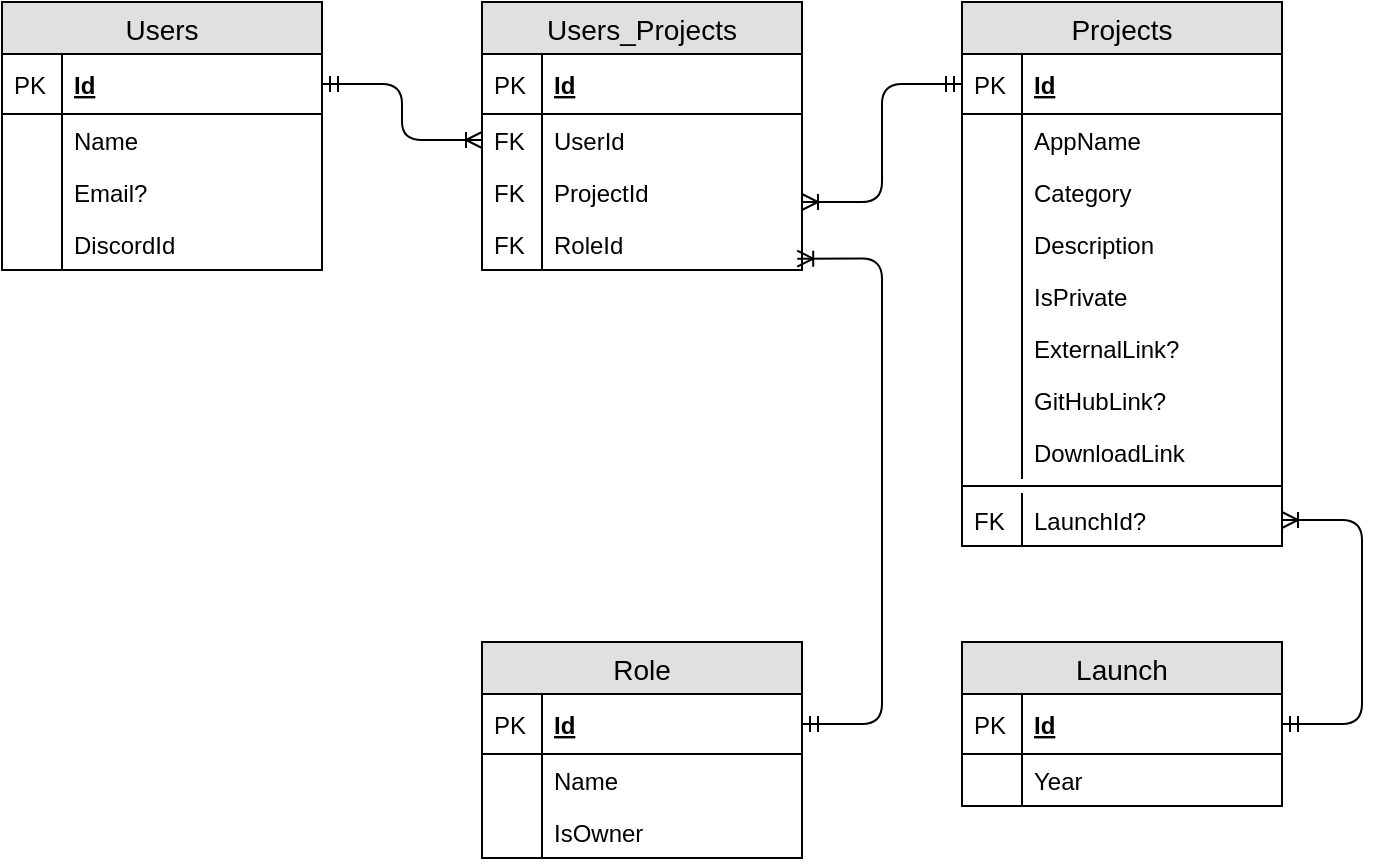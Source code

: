 <mxfile version="11.3.0" type="device" pages="1"><diagram id="S75L87sROgywsJWuXNRx" name="Page-1"><mxGraphModel dx="768" dy="458" grid="1" gridSize="10" guides="1" tooltips="1" connect="1" arrows="1" fold="1" page="1" pageScale="1" pageWidth="850" pageHeight="1100" math="0" shadow="0"><root><mxCell id="0"/><mxCell id="1" parent="0"/><mxCell id="MVd8Eb10jxke9GbKIOrX-11" value="Users_Projects" style="swimlane;fontStyle=0;childLayout=stackLayout;horizontal=1;startSize=26;fillColor=#e0e0e0;horizontalStack=0;resizeParent=1;resizeParentMax=0;resizeLast=0;collapsible=1;marginBottom=0;swimlaneFillColor=#ffffff;align=center;fontSize=14;" parent="1" vertex="1"><mxGeometry x="280" y="40" width="160" height="134" as="geometry"/></mxCell><mxCell id="MVd8Eb10jxke9GbKIOrX-12" value="Id" style="shape=partialRectangle;top=0;left=0;right=0;bottom=1;align=left;verticalAlign=middle;fillColor=none;spacingLeft=34;spacingRight=4;overflow=hidden;rotatable=0;points=[[0,0.5],[1,0.5]];portConstraint=eastwest;dropTarget=0;fontStyle=5;fontSize=12;" parent="MVd8Eb10jxke9GbKIOrX-11" vertex="1"><mxGeometry y="26" width="160" height="30" as="geometry"/></mxCell><mxCell id="MVd8Eb10jxke9GbKIOrX-13" value="PK" style="shape=partialRectangle;top=0;left=0;bottom=0;fillColor=none;align=left;verticalAlign=middle;spacingLeft=4;spacingRight=4;overflow=hidden;rotatable=0;points=[];portConstraint=eastwest;part=1;fontSize=12;" parent="MVd8Eb10jxke9GbKIOrX-12" vertex="1" connectable="0"><mxGeometry width="30" height="30" as="geometry"/></mxCell><mxCell id="MVd8Eb10jxke9GbKIOrX-34" value="UserId" style="shape=partialRectangle;top=0;left=0;right=0;bottom=0;align=left;verticalAlign=top;fillColor=none;spacingLeft=34;spacingRight=4;overflow=hidden;rotatable=0;points=[[0,0.5],[1,0.5]];portConstraint=eastwest;dropTarget=0;fontSize=12;" parent="MVd8Eb10jxke9GbKIOrX-11" vertex="1"><mxGeometry y="56" width="160" height="26" as="geometry"/></mxCell><mxCell id="MVd8Eb10jxke9GbKIOrX-35" value="FK" style="shape=partialRectangle;top=0;left=0;bottom=0;fillColor=none;align=left;verticalAlign=top;spacingLeft=4;spacingRight=4;overflow=hidden;rotatable=0;points=[];portConstraint=eastwest;part=1;fontSize=12;" parent="MVd8Eb10jxke9GbKIOrX-34" vertex="1" connectable="0"><mxGeometry width="30" height="26" as="geometry"/></mxCell><mxCell id="WhRru6tkgbsMi-d63NNT-16" value="ProjectId" style="shape=partialRectangle;top=0;left=0;right=0;bottom=0;align=left;verticalAlign=top;fillColor=none;spacingLeft=34;spacingRight=4;overflow=hidden;rotatable=0;points=[[0,0.5],[1,0.5]];portConstraint=eastwest;dropTarget=0;fontSize=12;" parent="MVd8Eb10jxke9GbKIOrX-11" vertex="1"><mxGeometry y="82" width="160" height="26" as="geometry"/></mxCell><mxCell id="WhRru6tkgbsMi-d63NNT-17" value="FK" style="shape=partialRectangle;top=0;left=0;bottom=0;fillColor=none;align=left;verticalAlign=top;spacingLeft=4;spacingRight=4;overflow=hidden;rotatable=0;points=[];portConstraint=eastwest;part=1;fontSize=12;" parent="WhRru6tkgbsMi-d63NNT-16" vertex="1" connectable="0"><mxGeometry width="30" height="26" as="geometry"/></mxCell><mxCell id="MVd8Eb10jxke9GbKIOrX-22" value="RoleId" style="shape=partialRectangle;top=0;left=0;right=0;bottom=0;align=left;verticalAlign=top;fillColor=none;spacingLeft=34;spacingRight=4;overflow=hidden;rotatable=0;points=[[0,0.5],[1,0.5]];portConstraint=eastwest;dropTarget=0;fontSize=12;" parent="MVd8Eb10jxke9GbKIOrX-11" vertex="1"><mxGeometry y="108" width="160" height="26" as="geometry"/></mxCell><mxCell id="MVd8Eb10jxke9GbKIOrX-23" value="FK" style="shape=partialRectangle;top=0;left=0;bottom=0;fillColor=none;align=left;verticalAlign=top;spacingLeft=4;spacingRight=4;overflow=hidden;rotatable=0;points=[];portConstraint=eastwest;part=1;fontSize=12;" parent="MVd8Eb10jxke9GbKIOrX-22" vertex="1" connectable="0"><mxGeometry width="30" height="26" as="geometry"/></mxCell><mxCell id="MVd8Eb10jxke9GbKIOrX-25" value="Users" style="swimlane;fontStyle=0;childLayout=stackLayout;horizontal=1;startSize=26;fillColor=#e0e0e0;horizontalStack=0;resizeParent=1;resizeParentMax=0;resizeLast=0;collapsible=1;marginBottom=0;swimlaneFillColor=#ffffff;align=center;fontSize=14;" parent="1" vertex="1"><mxGeometry x="40" y="40" width="160" height="134" as="geometry"/></mxCell><mxCell id="MVd8Eb10jxke9GbKIOrX-26" value="Id" style="shape=partialRectangle;top=0;left=0;right=0;bottom=1;align=left;verticalAlign=middle;fillColor=none;spacingLeft=34;spacingRight=4;overflow=hidden;rotatable=0;points=[[0,0.5],[1,0.5]];portConstraint=eastwest;dropTarget=0;fontStyle=5;fontSize=12;" parent="MVd8Eb10jxke9GbKIOrX-25" vertex="1"><mxGeometry y="26" width="160" height="30" as="geometry"/></mxCell><mxCell id="MVd8Eb10jxke9GbKIOrX-27" value="PK" style="shape=partialRectangle;top=0;left=0;bottom=0;fillColor=none;align=left;verticalAlign=middle;spacingLeft=4;spacingRight=4;overflow=hidden;rotatable=0;points=[];portConstraint=eastwest;part=1;fontSize=12;" parent="MVd8Eb10jxke9GbKIOrX-26" vertex="1" connectable="0"><mxGeometry width="30" height="30" as="geometry"/></mxCell><mxCell id="MVd8Eb10jxke9GbKIOrX-28" value="Name" style="shape=partialRectangle;top=0;left=0;right=0;bottom=0;align=left;verticalAlign=top;fillColor=none;spacingLeft=34;spacingRight=4;overflow=hidden;rotatable=0;points=[[0,0.5],[1,0.5]];portConstraint=eastwest;dropTarget=0;fontSize=12;" parent="MVd8Eb10jxke9GbKIOrX-25" vertex="1"><mxGeometry y="56" width="160" height="26" as="geometry"/></mxCell><mxCell id="MVd8Eb10jxke9GbKIOrX-29" value="" style="shape=partialRectangle;top=0;left=0;bottom=0;fillColor=none;align=left;verticalAlign=top;spacingLeft=4;spacingRight=4;overflow=hidden;rotatable=0;points=[];portConstraint=eastwest;part=1;fontSize=12;" parent="MVd8Eb10jxke9GbKIOrX-28" vertex="1" connectable="0"><mxGeometry width="30" height="26" as="geometry"/></mxCell><mxCell id="MVd8Eb10jxke9GbKIOrX-65" value="Email?" style="shape=partialRectangle;top=0;left=0;right=0;bottom=0;align=left;verticalAlign=top;fillColor=none;spacingLeft=34;spacingRight=4;overflow=hidden;rotatable=0;points=[[0,0.5],[1,0.5]];portConstraint=eastwest;dropTarget=0;fontSize=12;" parent="MVd8Eb10jxke9GbKIOrX-25" vertex="1"><mxGeometry y="82" width="160" height="26" as="geometry"/></mxCell><mxCell id="MVd8Eb10jxke9GbKIOrX-66" value="" style="shape=partialRectangle;top=0;left=0;bottom=0;fillColor=none;align=left;verticalAlign=top;spacingLeft=4;spacingRight=4;overflow=hidden;rotatable=0;points=[];portConstraint=eastwest;part=1;fontSize=12;" parent="MVd8Eb10jxke9GbKIOrX-65" vertex="1" connectable="0"><mxGeometry width="30" height="26" as="geometry"/></mxCell><mxCell id="MVd8Eb10jxke9GbKIOrX-67" value="DiscordId" style="shape=partialRectangle;top=0;left=0;right=0;bottom=0;align=left;verticalAlign=top;fillColor=none;spacingLeft=34;spacingRight=4;overflow=hidden;rotatable=0;points=[[0,0.5],[1,0.5]];portConstraint=eastwest;dropTarget=0;fontSize=12;" parent="MVd8Eb10jxke9GbKIOrX-25" vertex="1"><mxGeometry y="108" width="160" height="26" as="geometry"/></mxCell><mxCell id="MVd8Eb10jxke9GbKIOrX-68" value="" style="shape=partialRectangle;top=0;left=0;bottom=0;fillColor=none;align=left;verticalAlign=top;spacingLeft=4;spacingRight=4;overflow=hidden;rotatable=0;points=[];portConstraint=eastwest;part=1;fontSize=12;" parent="MVd8Eb10jxke9GbKIOrX-67" vertex="1" connectable="0"><mxGeometry width="30" height="26" as="geometry"/></mxCell><mxCell id="MVd8Eb10jxke9GbKIOrX-38" value="Projects" style="swimlane;fontStyle=0;childLayout=stackLayout;horizontal=1;startSize=26;fillColor=#e0e0e0;horizontalStack=0;resizeParent=1;resizeParentMax=0;resizeLast=0;collapsible=1;marginBottom=0;swimlaneFillColor=#ffffff;align=center;fontSize=14;" parent="1" vertex="1"><mxGeometry x="520" y="40" width="160" height="272" as="geometry"/></mxCell><mxCell id="MVd8Eb10jxke9GbKIOrX-39" value="Id" style="shape=partialRectangle;top=0;left=0;right=0;bottom=1;align=left;verticalAlign=middle;fillColor=none;spacingLeft=34;spacingRight=4;overflow=hidden;rotatable=0;points=[[0,0.5],[1,0.5]];portConstraint=eastwest;dropTarget=0;fontStyle=5;fontSize=12;" parent="MVd8Eb10jxke9GbKIOrX-38" vertex="1"><mxGeometry y="26" width="160" height="30" as="geometry"/></mxCell><mxCell id="MVd8Eb10jxke9GbKIOrX-40" value="PK" style="shape=partialRectangle;top=0;left=0;bottom=0;fillColor=none;align=left;verticalAlign=middle;spacingLeft=4;spacingRight=4;overflow=hidden;rotatable=0;points=[];portConstraint=eastwest;part=1;fontSize=12;" parent="MVd8Eb10jxke9GbKIOrX-39" vertex="1" connectable="0"><mxGeometry width="30" height="30" as="geometry"/></mxCell><mxCell id="MVd8Eb10jxke9GbKIOrX-41" value="AppName" style="shape=partialRectangle;top=0;left=0;right=0;bottom=0;align=left;verticalAlign=top;fillColor=none;spacingLeft=34;spacingRight=4;overflow=hidden;rotatable=0;points=[[0,0.5],[1,0.5]];portConstraint=eastwest;dropTarget=0;fontSize=12;" parent="MVd8Eb10jxke9GbKIOrX-38" vertex="1"><mxGeometry y="56" width="160" height="26" as="geometry"/></mxCell><mxCell id="MVd8Eb10jxke9GbKIOrX-42" value="" style="shape=partialRectangle;top=0;left=0;bottom=0;fillColor=none;align=left;verticalAlign=top;spacingLeft=4;spacingRight=4;overflow=hidden;rotatable=0;points=[];portConstraint=eastwest;part=1;fontSize=12;" parent="MVd8Eb10jxke9GbKIOrX-41" vertex="1" connectable="0"><mxGeometry width="30" height="26" as="geometry"/></mxCell><mxCell id="MVd8Eb10jxke9GbKIOrX-69" value="Category" style="shape=partialRectangle;top=0;left=0;right=0;bottom=0;align=left;verticalAlign=top;fillColor=none;spacingLeft=34;spacingRight=4;overflow=hidden;rotatable=0;points=[[0,0.5],[1,0.5]];portConstraint=eastwest;dropTarget=0;fontSize=12;" parent="MVd8Eb10jxke9GbKIOrX-38" vertex="1"><mxGeometry y="82" width="160" height="26" as="geometry"/></mxCell><mxCell id="MVd8Eb10jxke9GbKIOrX-70" value="" style="shape=partialRectangle;top=0;left=0;bottom=0;fillColor=none;align=left;verticalAlign=top;spacingLeft=4;spacingRight=4;overflow=hidden;rotatable=0;points=[];portConstraint=eastwest;part=1;fontSize=12;" parent="MVd8Eb10jxke9GbKIOrX-69" vertex="1" connectable="0"><mxGeometry width="30" height="26" as="geometry"/></mxCell><mxCell id="MVd8Eb10jxke9GbKIOrX-71" value="Description" style="shape=partialRectangle;top=0;left=0;right=0;bottom=0;align=left;verticalAlign=top;fillColor=none;spacingLeft=34;spacingRight=4;overflow=hidden;rotatable=0;points=[[0,0.5],[1,0.5]];portConstraint=eastwest;dropTarget=0;fontSize=12;" parent="MVd8Eb10jxke9GbKIOrX-38" vertex="1"><mxGeometry y="108" width="160" height="26" as="geometry"/></mxCell><mxCell id="MVd8Eb10jxke9GbKIOrX-72" value="" style="shape=partialRectangle;top=0;left=0;bottom=0;fillColor=none;align=left;verticalAlign=top;spacingLeft=4;spacingRight=4;overflow=hidden;rotatable=0;points=[];portConstraint=eastwest;part=1;fontSize=12;" parent="MVd8Eb10jxke9GbKIOrX-71" vertex="1" connectable="0"><mxGeometry width="30" height="26" as="geometry"/></mxCell><mxCell id="MVd8Eb10jxke9GbKIOrX-73" value="IsPrivate" style="shape=partialRectangle;top=0;left=0;right=0;bottom=0;align=left;verticalAlign=top;fillColor=none;spacingLeft=34;spacingRight=4;overflow=hidden;rotatable=0;points=[[0,0.5],[1,0.5]];portConstraint=eastwest;dropTarget=0;fontSize=12;" parent="MVd8Eb10jxke9GbKIOrX-38" vertex="1"><mxGeometry y="134" width="160" height="26" as="geometry"/></mxCell><mxCell id="MVd8Eb10jxke9GbKIOrX-74" value="" style="shape=partialRectangle;top=0;left=0;bottom=0;fillColor=none;align=left;verticalAlign=top;spacingLeft=4;spacingRight=4;overflow=hidden;rotatable=0;points=[];portConstraint=eastwest;part=1;fontSize=12;" parent="MVd8Eb10jxke9GbKIOrX-73" vertex="1" connectable="0"><mxGeometry width="30" height="26" as="geometry"/></mxCell><mxCell id="WhRru6tkgbsMi-d63NNT-3" value="ExternalLink?" style="shape=partialRectangle;top=0;left=0;right=0;bottom=0;align=left;verticalAlign=top;fillColor=none;spacingLeft=34;spacingRight=4;overflow=hidden;rotatable=0;points=[[0,0.5],[1,0.5]];portConstraint=eastwest;dropTarget=0;fontSize=12;" parent="MVd8Eb10jxke9GbKIOrX-38" vertex="1"><mxGeometry y="160" width="160" height="26" as="geometry"/></mxCell><mxCell id="WhRru6tkgbsMi-d63NNT-4" value="" style="shape=partialRectangle;top=0;left=0;bottom=0;fillColor=none;align=left;verticalAlign=top;spacingLeft=4;spacingRight=4;overflow=hidden;rotatable=0;points=[];portConstraint=eastwest;part=1;fontSize=12;" parent="WhRru6tkgbsMi-d63NNT-3" vertex="1" connectable="0"><mxGeometry width="30" height="26" as="geometry"/></mxCell><mxCell id="WhRru6tkgbsMi-d63NNT-5" value="GitHubLink?" style="shape=partialRectangle;top=0;left=0;right=0;bottom=0;align=left;verticalAlign=top;fillColor=none;spacingLeft=34;spacingRight=4;overflow=hidden;rotatable=0;points=[[0,0.5],[1,0.5]];portConstraint=eastwest;dropTarget=0;fontSize=12;" parent="MVd8Eb10jxke9GbKIOrX-38" vertex="1"><mxGeometry y="186" width="160" height="26" as="geometry"/></mxCell><mxCell id="WhRru6tkgbsMi-d63NNT-6" value="" style="shape=partialRectangle;top=0;left=0;bottom=0;fillColor=none;align=left;verticalAlign=top;spacingLeft=4;spacingRight=4;overflow=hidden;rotatable=0;points=[];portConstraint=eastwest;part=1;fontSize=12;" parent="WhRru6tkgbsMi-d63NNT-5" vertex="1" connectable="0"><mxGeometry width="30" height="26" as="geometry"/></mxCell><mxCell id="WhRru6tkgbsMi-d63NNT-1" value="DownloadLink" style="shape=partialRectangle;top=0;left=0;right=0;bottom=0;align=left;verticalAlign=top;fillColor=none;spacingLeft=34;spacingRight=4;overflow=hidden;rotatable=0;points=[[0,0.5],[1,0.5]];portConstraint=eastwest;dropTarget=0;fontSize=12;" parent="MVd8Eb10jxke9GbKIOrX-38" vertex="1"><mxGeometry y="212" width="160" height="26" as="geometry"/></mxCell><mxCell id="WhRru6tkgbsMi-d63NNT-2" value="" style="shape=partialRectangle;top=0;left=0;bottom=0;fillColor=none;align=left;verticalAlign=top;spacingLeft=4;spacingRight=4;overflow=hidden;rotatable=0;points=[];portConstraint=eastwest;part=1;fontSize=12;" parent="WhRru6tkgbsMi-d63NNT-1" vertex="1" connectable="0"><mxGeometry width="30" height="26" as="geometry"/></mxCell><mxCell id="WhRru6tkgbsMi-d63NNT-10" value="" style="line;strokeWidth=1;fillColor=none;align=left;verticalAlign=middle;spacingTop=-1;spacingLeft=3;spacingRight=3;rotatable=0;labelPosition=right;points=[];portConstraint=eastwest;fontSize=12;" parent="MVd8Eb10jxke9GbKIOrX-38" vertex="1"><mxGeometry y="238" width="160" height="8" as="geometry"/></mxCell><mxCell id="WhRru6tkgbsMi-d63NNT-7" value="LaunchId?" style="shape=partialRectangle;top=0;left=0;right=0;bottom=0;align=left;verticalAlign=top;fillColor=none;spacingLeft=34;spacingRight=4;overflow=hidden;rotatable=0;points=[[0,0.5],[1,0.5]];portConstraint=eastwest;dropTarget=0;fontSize=12;" parent="MVd8Eb10jxke9GbKIOrX-38" vertex="1"><mxGeometry y="246" width="160" height="26" as="geometry"/></mxCell><mxCell id="WhRru6tkgbsMi-d63NNT-8" value="FK" style="shape=partialRectangle;top=0;left=0;bottom=0;fillColor=none;align=left;verticalAlign=top;spacingLeft=4;spacingRight=4;overflow=hidden;rotatable=0;points=[];portConstraint=eastwest;part=1;fontSize=12;" parent="WhRru6tkgbsMi-d63NNT-7" vertex="1" connectable="0"><mxGeometry width="30" height="26" as="geometry"/></mxCell><mxCell id="MVd8Eb10jxke9GbKIOrX-47" value="Role" style="swimlane;fontStyle=0;childLayout=stackLayout;horizontal=1;startSize=26;fillColor=#e0e0e0;horizontalStack=0;resizeParent=1;resizeParentMax=0;resizeLast=0;collapsible=1;marginBottom=0;swimlaneFillColor=#ffffff;align=center;fontSize=14;" parent="1" vertex="1"><mxGeometry x="280" y="360" width="160" height="108" as="geometry"/></mxCell><mxCell id="MVd8Eb10jxke9GbKIOrX-48" value="Id" style="shape=partialRectangle;top=0;left=0;right=0;bottom=1;align=left;verticalAlign=middle;fillColor=none;spacingLeft=34;spacingRight=4;overflow=hidden;rotatable=0;points=[[0,0.5],[1,0.5]];portConstraint=eastwest;dropTarget=0;fontStyle=5;fontSize=12;" parent="MVd8Eb10jxke9GbKIOrX-47" vertex="1"><mxGeometry y="26" width="160" height="30" as="geometry"/></mxCell><mxCell id="MVd8Eb10jxke9GbKIOrX-49" value="PK" style="shape=partialRectangle;top=0;left=0;bottom=0;fillColor=none;align=left;verticalAlign=middle;spacingLeft=4;spacingRight=4;overflow=hidden;rotatable=0;points=[];portConstraint=eastwest;part=1;fontSize=12;" parent="MVd8Eb10jxke9GbKIOrX-48" vertex="1" connectable="0"><mxGeometry width="30" height="30" as="geometry"/></mxCell><mxCell id="MVd8Eb10jxke9GbKIOrX-50" value="Name" style="shape=partialRectangle;top=0;left=0;right=0;bottom=0;align=left;verticalAlign=top;fillColor=none;spacingLeft=34;spacingRight=4;overflow=hidden;rotatable=0;points=[[0,0.5],[1,0.5]];portConstraint=eastwest;dropTarget=0;fontSize=12;" parent="MVd8Eb10jxke9GbKIOrX-47" vertex="1"><mxGeometry y="56" width="160" height="26" as="geometry"/></mxCell><mxCell id="MVd8Eb10jxke9GbKIOrX-51" value="" style="shape=partialRectangle;top=0;left=0;bottom=0;fillColor=none;align=left;verticalAlign=top;spacingLeft=4;spacingRight=4;overflow=hidden;rotatable=0;points=[];portConstraint=eastwest;part=1;fontSize=12;" parent="MVd8Eb10jxke9GbKIOrX-50" vertex="1" connectable="0"><mxGeometry width="30" height="26" as="geometry"/></mxCell><mxCell id="8Z03EGXi_4gLQHtyhWz4-1" value="IsOwner" style="shape=partialRectangle;top=0;left=0;right=0;bottom=0;align=left;verticalAlign=top;fillColor=none;spacingLeft=34;spacingRight=4;overflow=hidden;rotatable=0;points=[[0,0.5],[1,0.5]];portConstraint=eastwest;dropTarget=0;fontSize=12;" vertex="1" parent="MVd8Eb10jxke9GbKIOrX-47"><mxGeometry y="82" width="160" height="26" as="geometry"/></mxCell><mxCell id="8Z03EGXi_4gLQHtyhWz4-2" value="" style="shape=partialRectangle;top=0;left=0;bottom=0;fillColor=none;align=left;verticalAlign=top;spacingLeft=4;spacingRight=4;overflow=hidden;rotatable=0;points=[];portConstraint=eastwest;part=1;fontSize=12;" vertex="1" connectable="0" parent="8Z03EGXi_4gLQHtyhWz4-1"><mxGeometry width="30" height="26" as="geometry"/></mxCell><mxCell id="MVd8Eb10jxke9GbKIOrX-56" value="" style="edgeStyle=orthogonalEdgeStyle;fontSize=12;html=1;endArrow=ERoneToMany;startArrow=ERmandOne;entryX=1;entryY=0.5;entryDx=0;entryDy=0;exitX=1;exitY=0.5;exitDx=0;exitDy=0;" parent="1" source="WhRru6tkgbsMi-d63NNT-12" target="WhRru6tkgbsMi-d63NNT-7" edge="1"><mxGeometry width="100" height="100" relative="1" as="geometry"><mxPoint x="680" y="459" as="sourcePoint"/><mxPoint x="680" y="79" as="targetPoint"/><Array as="points"><mxPoint x="720" y="401"/><mxPoint x="720" y="299"/></Array></mxGeometry></mxCell><mxCell id="MVd8Eb10jxke9GbKIOrX-57" value="" style="edgeStyle=orthogonalEdgeStyle;fontSize=12;html=1;endArrow=ERoneToMany;startArrow=ERmandOne;exitX=1;exitY=0.5;exitDx=0;exitDy=0;entryX=0;entryY=0.5;entryDx=0;entryDy=0;" parent="1" source="MVd8Eb10jxke9GbKIOrX-26" target="MVd8Eb10jxke9GbKIOrX-34" edge="1"><mxGeometry width="100" height="100" relative="1" as="geometry"><mxPoint x="210" y="240" as="sourcePoint"/><mxPoint x="310" y="140" as="targetPoint"/></mxGeometry></mxCell><mxCell id="MVd8Eb10jxke9GbKIOrX-59" value="" style="fontSize=12;html=1;endArrow=ERoneToMany;startArrow=ERmandOne;anchorPointDirection=1;bendable=1;edgeStyle=orthogonalEdgeStyle;exitX=0;exitY=0.5;exitDx=0;exitDy=0;" parent="1" source="MVd8Eb10jxke9GbKIOrX-39" edge="1"><mxGeometry width="100" height="100" relative="1" as="geometry"><mxPoint x="490" y="40" as="sourcePoint"/><mxPoint x="440" y="140" as="targetPoint"/><Array as="points"><mxPoint x="480" y="81"/><mxPoint x="480" y="140"/></Array></mxGeometry></mxCell><mxCell id="WhRru6tkgbsMi-d63NNT-11" value="Launch" style="swimlane;fontStyle=0;childLayout=stackLayout;horizontal=1;startSize=26;fillColor=#e0e0e0;horizontalStack=0;resizeParent=1;resizeParentMax=0;resizeLast=0;collapsible=1;marginBottom=0;swimlaneFillColor=#ffffff;align=center;fontSize=14;" parent="1" vertex="1"><mxGeometry x="520" y="360" width="160" height="82" as="geometry"/></mxCell><mxCell id="WhRru6tkgbsMi-d63NNT-12" value="Id" style="shape=partialRectangle;top=0;left=0;right=0;bottom=1;align=left;verticalAlign=middle;fillColor=none;spacingLeft=34;spacingRight=4;overflow=hidden;rotatable=0;points=[[0,0.5],[1,0.5]];portConstraint=eastwest;dropTarget=0;fontStyle=5;fontSize=12;" parent="WhRru6tkgbsMi-d63NNT-11" vertex="1"><mxGeometry y="26" width="160" height="30" as="geometry"/></mxCell><mxCell id="WhRru6tkgbsMi-d63NNT-13" value="PK" style="shape=partialRectangle;top=0;left=0;bottom=0;fillColor=none;align=left;verticalAlign=middle;spacingLeft=4;spacingRight=4;overflow=hidden;rotatable=0;points=[];portConstraint=eastwest;part=1;fontSize=12;" parent="WhRru6tkgbsMi-d63NNT-12" vertex="1" connectable="0"><mxGeometry width="30" height="30" as="geometry"/></mxCell><mxCell id="WhRru6tkgbsMi-d63NNT-14" value="Year" style="shape=partialRectangle;top=0;left=0;right=0;bottom=0;align=left;verticalAlign=top;fillColor=none;spacingLeft=34;spacingRight=4;overflow=hidden;rotatable=0;points=[[0,0.5],[1,0.5]];portConstraint=eastwest;dropTarget=0;fontSize=12;" parent="WhRru6tkgbsMi-d63NNT-11" vertex="1"><mxGeometry y="56" width="160" height="26" as="geometry"/></mxCell><mxCell id="WhRru6tkgbsMi-d63NNT-15" value="" style="shape=partialRectangle;top=0;left=0;bottom=0;fillColor=none;align=left;verticalAlign=top;spacingLeft=4;spacingRight=4;overflow=hidden;rotatable=0;points=[];portConstraint=eastwest;part=1;fontSize=12;" parent="WhRru6tkgbsMi-d63NNT-14" vertex="1" connectable="0"><mxGeometry width="30" height="26" as="geometry"/></mxCell><mxCell id="WhRru6tkgbsMi-d63NNT-18" value="" style="fontSize=12;html=1;endArrow=ERoneToMany;startArrow=ERmandOne;anchorPointDirection=1;bendable=1;edgeStyle=orthogonalEdgeStyle;exitX=1;exitY=0.5;exitDx=0;exitDy=0;entryX=0.985;entryY=0.782;entryDx=0;entryDy=0;entryPerimeter=0;" parent="1" source="MVd8Eb10jxke9GbKIOrX-48" target="MVd8Eb10jxke9GbKIOrX-22" edge="1"><mxGeometry width="100" height="100" relative="1" as="geometry"><mxPoint x="530" y="91" as="sourcePoint"/><mxPoint x="450" y="150" as="targetPoint"/><Array as="points"><mxPoint x="480" y="401"/><mxPoint x="480" y="168"/></Array></mxGeometry></mxCell></root></mxGraphModel></diagram></mxfile>
